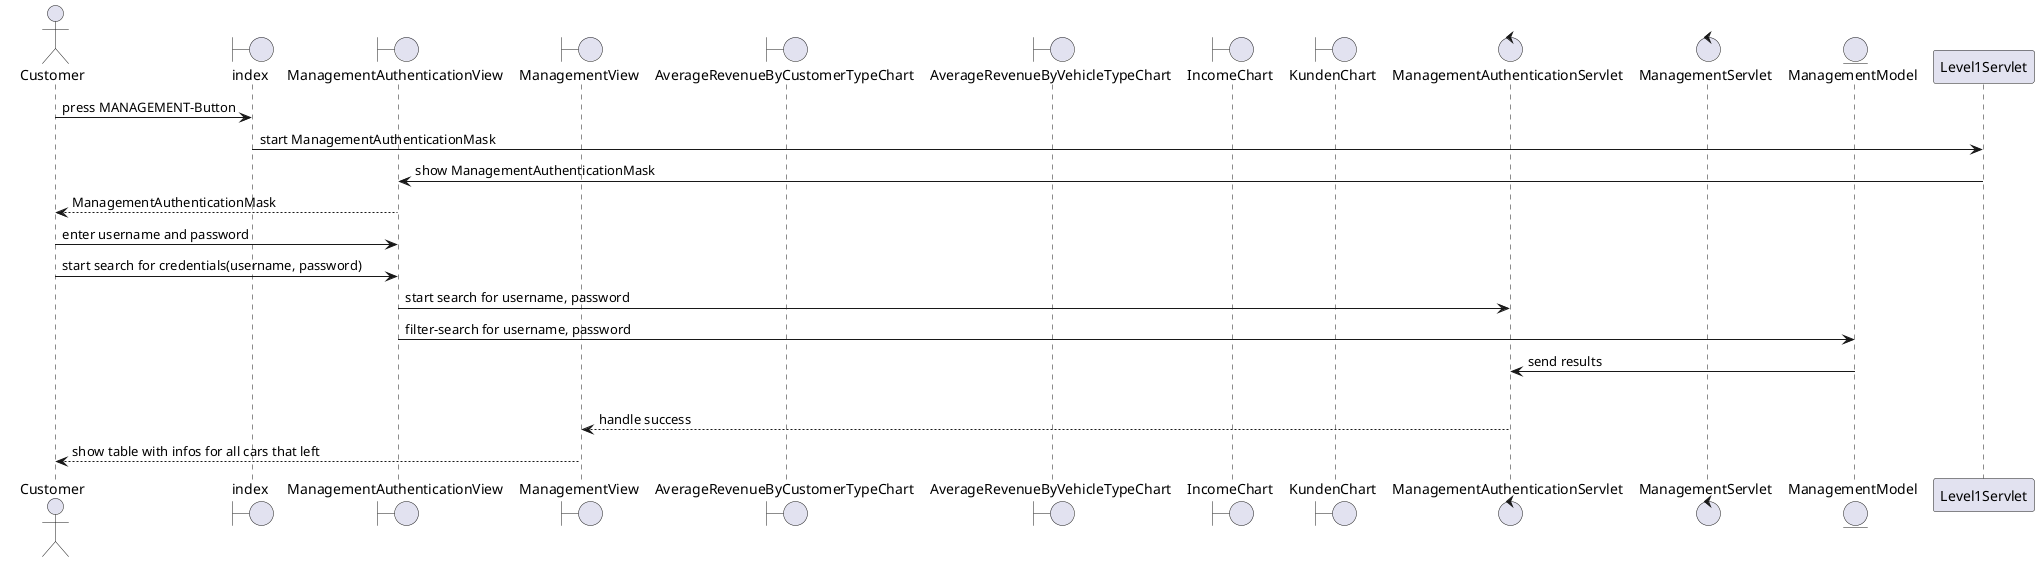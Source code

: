 @startuml
'https://plantuml.com/sequence-diagram
actor Customer
boundary index
boundary ManagementAuthenticationView
boundary ManagementView
boundary AverageRevenueByCustomerTypeChart
boundary AverageRevenueByVehicleTypeChart
boundary IncomeChart
boundary KundenChart
control ManagementAuthenticationServlet
control ManagementServlet
entity ManagementModel
Customer -> index : press MANAGEMENT-Button
index -> Level1Servlet : start ManagementAuthenticationMask
Level1Servlet -> ManagementAuthenticationView : show ManagementAuthenticationMask
ManagementAuthenticationView --> Customer : ManagementAuthenticationMask
Customer -> ManagementAuthenticationView : enter username and password
Customer -> ManagementAuthenticationView : start search for credentials(username, password)
ManagementAuthenticationView -> ManagementAuthenticationServlet : start search for username, password
ManagementAuthenticationView -> ManagementModel : filter-search for username, password
ManagementModel -> ManagementAuthenticationServlet : send results
alt credentials valid
    ManagementAuthenticationServlet --> ManagementView : handle success
    ManagementView --> Customer : show table with infos for all cars that left


@enduml